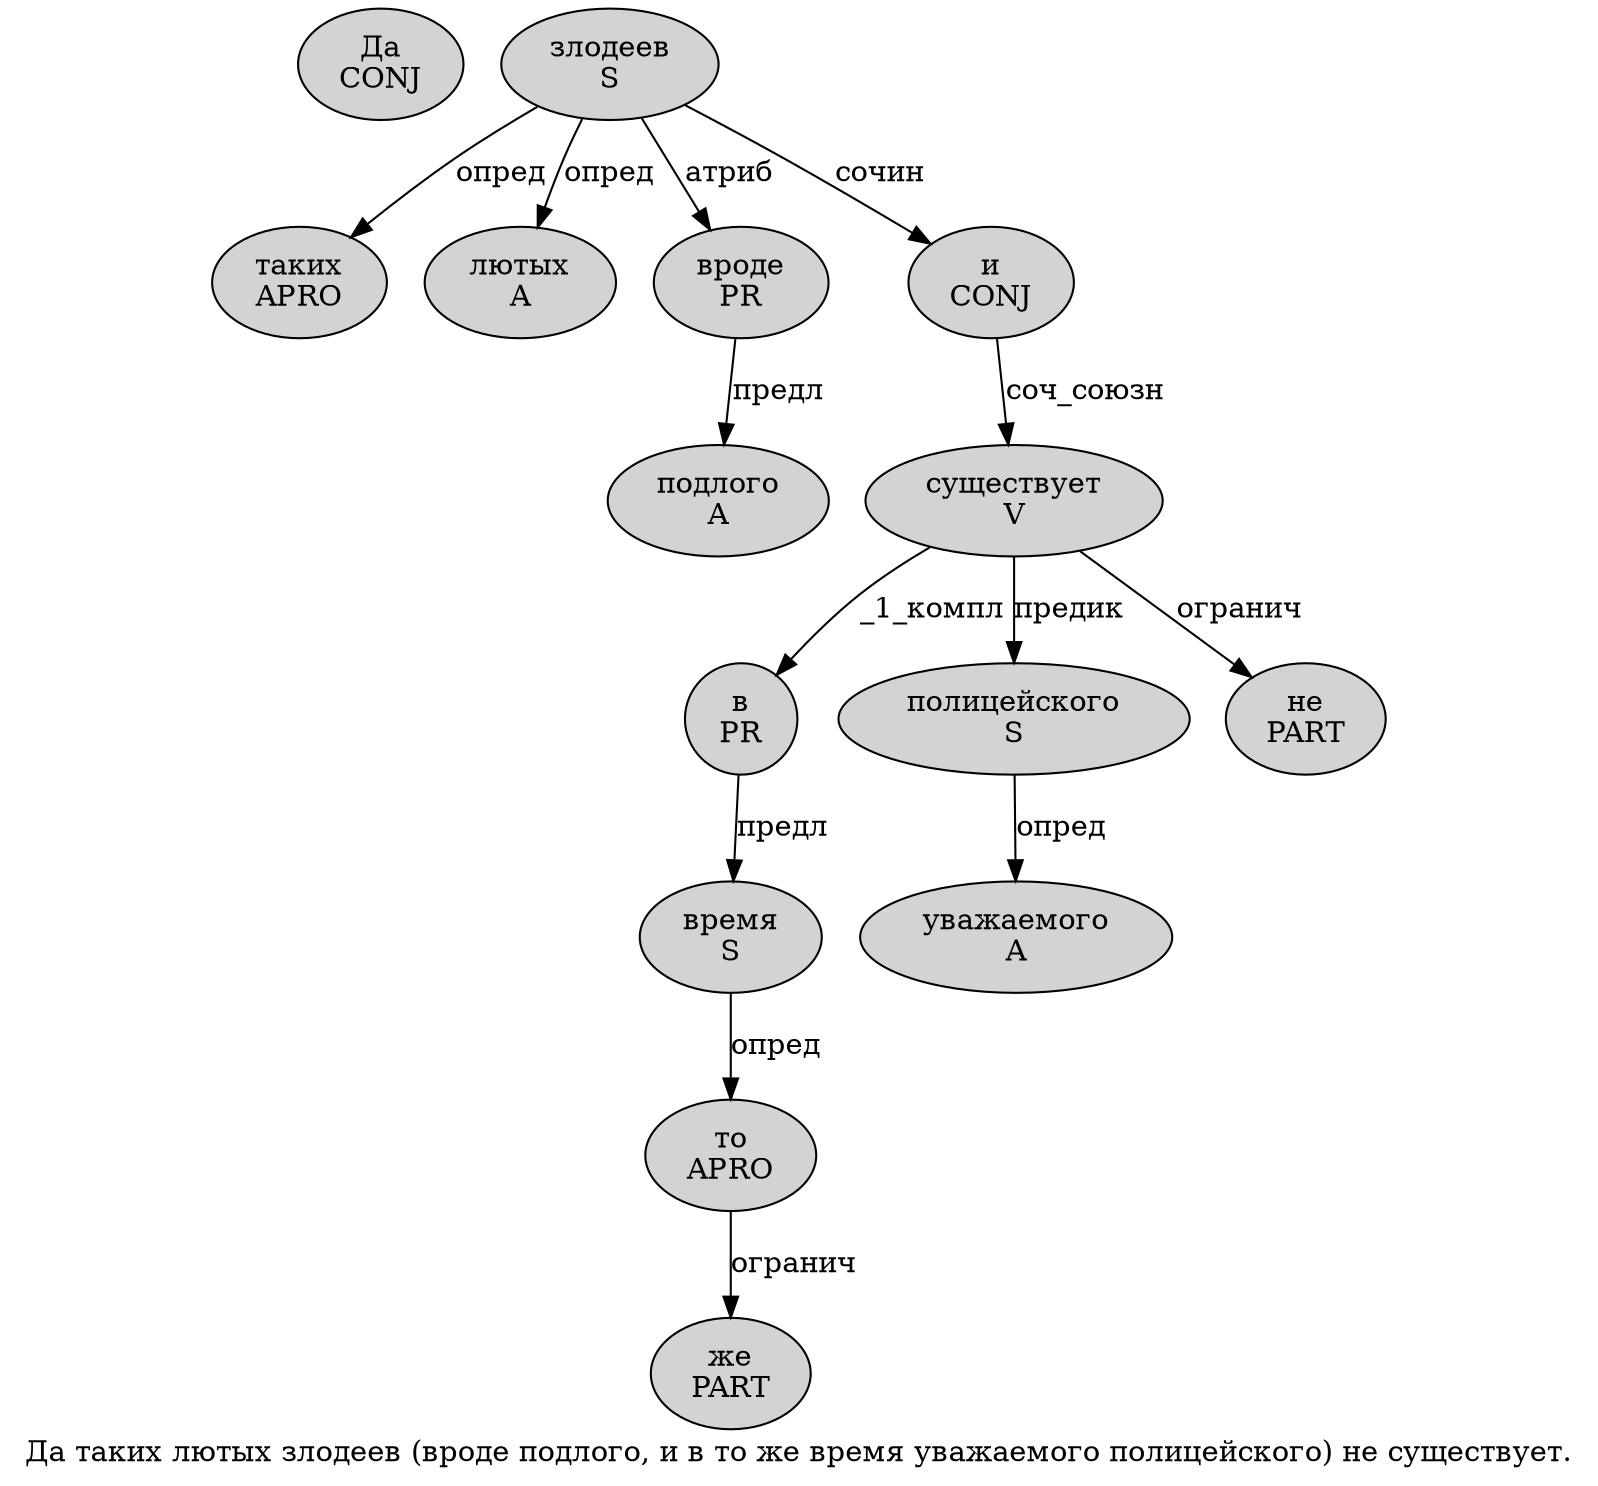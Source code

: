 digraph SENTENCE_468 {
	graph [label="Да таких лютых злодеев (вроде подлого, и в то же время уважаемого полицейского) не существует."]
	node [style=filled]
		0 [label="Да
CONJ" color="" fillcolor=lightgray penwidth=1 shape=ellipse]
		1 [label="таких
APRO" color="" fillcolor=lightgray penwidth=1 shape=ellipse]
		2 [label="лютых
A" color="" fillcolor=lightgray penwidth=1 shape=ellipse]
		3 [label="злодеев
S" color="" fillcolor=lightgray penwidth=1 shape=ellipse]
		5 [label="вроде
PR" color="" fillcolor=lightgray penwidth=1 shape=ellipse]
		6 [label="подлого
A" color="" fillcolor=lightgray penwidth=1 shape=ellipse]
		8 [label="и
CONJ" color="" fillcolor=lightgray penwidth=1 shape=ellipse]
		9 [label="в
PR" color="" fillcolor=lightgray penwidth=1 shape=ellipse]
		10 [label="то
APRO" color="" fillcolor=lightgray penwidth=1 shape=ellipse]
		11 [label="же
PART" color="" fillcolor=lightgray penwidth=1 shape=ellipse]
		12 [label="время
S" color="" fillcolor=lightgray penwidth=1 shape=ellipse]
		13 [label="уважаемого
A" color="" fillcolor=lightgray penwidth=1 shape=ellipse]
		14 [label="полицейского
S" color="" fillcolor=lightgray penwidth=1 shape=ellipse]
		16 [label="не
PART" color="" fillcolor=lightgray penwidth=1 shape=ellipse]
		17 [label="существует
V" color="" fillcolor=lightgray penwidth=1 shape=ellipse]
			14 -> 13 [label="опред"]
			9 -> 12 [label="предл"]
			5 -> 6 [label="предл"]
			8 -> 17 [label="соч_союзн"]
			17 -> 9 [label="_1_компл"]
			17 -> 14 [label="предик"]
			17 -> 16 [label="огранич"]
			3 -> 1 [label="опред"]
			3 -> 2 [label="опред"]
			3 -> 5 [label="атриб"]
			3 -> 8 [label="сочин"]
			12 -> 10 [label="опред"]
			10 -> 11 [label="огранич"]
}